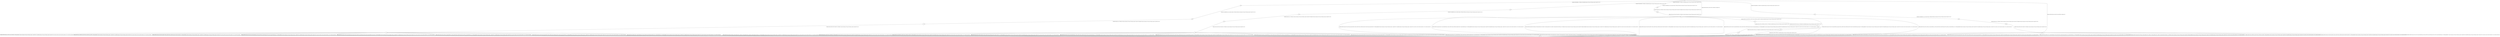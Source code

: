 digraph G {
  0 [shape=circle, ];
  1 [shape=circle, ];
  8 [shape=circle, ];
  9 [shape=circle, ];
  16 [shape=circle, ];
  18 [shape=circle, ];
  21 [shape=circle, ];
  48 [shape=circle, ];
  49 [shape=circle, ];
  56 [shape=circle, ];
  81 [shape=circle, ];
  175 [shape=circle, ];
  176 [shape=circle, ];
  177 [shape=circle, ];
  309 [shape=circle, ];
  310 [shape=circle, ];
  370 [shape=circle, ];
  523 [shape=circle, ];
  524 [shape=circle, ];
  2092 [shape=circle, ];
  2098 [shape=circle, ];
  2579 [shape=circle, ];
  
  
  0 -> 8 [label="((IAttacker(CTimerEnable 4))(((OTime((k 15)(gie false)(umem_val 0)(reg_val 0)(timerA_counter 0)(mode UM))))()8))",
          ];
  0 -> 9 [label="((IAttacker(CTimerEnable 1))(((OTime((k 15)(gie false)(umem_val 0)(reg_val 0)(timerA_counter 0)(mode UM))))()8))",
          ];
  0 -> 16 [label="((IAttacker(CTimerEnable 3))(((OTime((k 16)(gie false)(umem_val 0)(reg_val 0)(timerA_counter 0)(mode UM))))()8))",
           ];
  0 -> 18 [label="((IAttacker(CTimerEnable 2))(((OTime((k 15)(gie false)(umem_val 0)(reg_val 0)(timerA_counter 0)(mode UM))))()8))",
           ];
  8 -> 48 [label="((IAttacker(CCreateEncl(enc_s enc_e data_s data_e)))(((OTime((k 648)(gie true)(umem_val 0)(reg_val 0)(timerA_counter 0)(mode UM))))()18))",
           ];
  9 -> 49 [label="((IAttacker(CCreateEncl(enc_s enc_e data_s data_e)))(((OTime((k 648)(gie true)(umem_val 0)(reg_val 0)(timerA_counter 0)(mode UM))))()18))",
           ];
  16 -> 56 [label="((IAttacker(CCreateEncl(enc_s enc_e data_s data_e)))(((OTime((k 648)(gie true)(umem_val 0)(reg_val 0)(timerA_counter 0)(mode UM))))()18))",
            ];
  18 -> 21 [label="((IAttacker(CCreateEncl(enc_s enc_e data_s data_e)))(((OTime((k 648)(gie true)(umem_val 0)(reg_val 0)(timerA_counter 0)(mode UM))))()18))",
            ];
  21 -> 81 [label="((IAttacker(CJmpIn enc_s))(((OTime((k 18)(gie true)(umem_val 0)(reg_val 0)(timerA_counter 0)(mode UM)))(OJmpIn((k 3)(gie true)(umem_val 0)(reg_val 0)(timerA_counter 2)(mode PM))))()23))",
            ];
  48 -> 309 [label="((IAttacker(CJmpIn enc_s))(((OTime((k 18)(gie true)(umem_val 0)(reg_val 0)(timerA_counter 0)(mode UM)))(OJmpIn((k 3)(gie true)(umem_val 0)(reg_val 0)(timerA_counter 2)(mode PM))))()23))",
             ];
  49 -> 175 [label="((IAttacker(CJmpIn enc_s))(((OTime((k 18)(gie true)(umem_val 0)(reg_val 0)(timerA_counter 0)(mode UM)))(OJmpIn((k 3)(gie true)(umem_val 0)(reg_val 0)(timerA_counter 2)(mode PM))))()23))",
             ];
  56 -> 523 [label="((IAttacker(CJmpIn enc_s))(((OTime((k 18)(gie true)(umem_val 0)(reg_val 0)(timerA_counter 0)(mode UM)))(OJmpIn((k 3)(gie true)(umem_val 0)(reg_val 0)(timerA_counter 2)(mode PM))))()23))",
             ];
  81 -> 177 [label="((IEnclave(CInst(I_CMP(S_IMM 0)(D_R(R 4)))))(((OTime((k 1)(gie true)(umem_val 0)(reg_val 0)(timerA_counter 3)(mode PM))))()24))",
             ];
  175 -> 176 [label="((IEnclave(CInst(I_CMP(S_IMM 0)(D_R(R 4)))))(((OTime((k 1)(gie true)(umem_val 0)(reg_val 0)(timerA_counter 3)(mode PM))))()24))",
              ];
  176 -> 1 [label="((IEnclave(CIfZ(((CInst I_DINT)(CInst I_NOP))((CInst I_NOP)(CInst I_DINT)))))(((OTime_Handle((k 2)(gie true)(umem_val 0)(reg_val 0)(timerA_counter 1)(mode PM))((k 7)(gie false)(umem_val 0)(reg_val 0)(timerA_counter 0)(mode UM))))((S_2 E_2)(S_3 E_3)(S_4 E_4)(S_5 E_5)(S_6 E_6)(S_7 E_7)(S_8 E_8)(S_9 E_9))26))",
            ];
  176 -> 1 [label="((IEnclave(CIfZ(((CInst(I_MOV(S_R(R 5))(D_R(R 5))))(CInst I_NOP))((CInst I_NOP)(CInst(I_MOV(S_R(R 5))(D_R(R 5))))))))(((OTime_Handle((k 2)(gie true)(umem_val 0)(reg_val 0)(timerA_counter 1)(mode PM))((k 7)(gie false)(umem_val 0)(reg_val 0)(timerA_counter 0)(mode UM))))((S_2 E_2)(S_3 E_3)(S_4 E_4)(S_5 E_5)(S_6 E_6)(S_7 E_7)(S_8 E_8)(S_9 E_9))26))",
            ];
  176 -> 1 [label="((IEnclave(CIfZ(((CInst(I_MOV(S_IMM 42)(D_AMP_MEM data_s)))(CInst I_NOP))((CInst I_NOP)(CInst(I_MOV(S_IMM 42)(D_AMP_MEM data_s)))))))(((OTime_Handle((k 2)(gie true)(umem_val 0)(reg_val 0)(timerA_counter 1)(mode PM))((k 7)(gie false)(umem_val 0)(reg_val 0)(timerA_counter 0)(mode UM))))((S_2 E_2)(S_3 E_3)(S_4 E_4)(S_5 E_5)(S_6 E_6)(S_7 E_7)(S_8 E_8)(S_9 E_9))26))",
            ];
  176 -> 1 [label="((IEnclave(CIfZ(((CInst(I_MOV(S_IMM 42)(D_AMP_MEM unprot_mem)))(CInst I_NOP))((CInst I_NOP)(CInst(I_MOV(S_IMM 42)(D_AMP_MEM unprot_mem)))))))(((OTime_Handle((k 2)(gie true)(umem_val 0)(reg_val 0)(timerA_counter 1)(mode PM))((k 7)(gie false)(umem_val 0)(reg_val 0)(timerA_counter 0)(mode UM))))((S_2 E_2)(S_3 E_3)(S_4 E_4)(S_5 E_5)(S_6 E_6)(S_7 E_7)(S_8 E_8)(S_9 E_9))26))",
            ];
  176 -> 1 [label="((IEnclave(CIfZ(((CInst(I_MOV(S_AMP enc_s)(D_AMP_MEM enc_s)))(CInst I_NOP))((CInst I_NOP)(CInst(I_MOV(S_AMP enc_s)(D_AMP_MEM enc_s)))))))(((OTime_Handle((k 2)(gie true)(umem_val 0)(reg_val 0)(timerA_counter 1)(mode PM))((k 7)(gie false)(umem_val 0)(reg_val 0)(timerA_counter 0)(mode UM))))((S_2 E_2)(S_3 E_3)(S_4 E_4)(S_5 E_5)(S_6 E_6)(S_7 E_7)(S_8 E_8)(S_9 E_9))26))",
            ];
  176 -> 1 [label="((IEnclave(CIfZ(((CInst(I_MOV(S_AMP unprot_mem)(D_R(R 8))))(CInst I_NOP))((CInst I_NOP)(CInst(I_MOV(S_AMP unprot_mem)(D_R(R 8))))))))(((OTime_Handle((k 2)(gie true)(umem_val 0)(reg_val 0)(timerA_counter 1)(mode PM))((k 7)(gie false)(umem_val 0)(reg_val 0)(timerA_counter 0)(mode UM))))((S_2 E_2)(S_3 E_3)(S_4 E_4)(S_5 E_5)(S_6 E_6)(S_7 E_7)(S_8 E_8)(S_9 E_9))26))",
            ];
  176 -> 1 [label="((IEnclave(CIfZ(((CInst(I_ADD(S_IMM 1)(D_AMP_MEM data_s)))(CInst I_NOP))((CInst I_NOP)(CInst(I_ADD(S_IMM 1)(D_AMP_MEM data_s)))))))(((OTime_Handle((k 2)(gie true)(umem_val 0)(reg_val 0)(timerA_counter 1)(mode PM))((k 7)(gie false)(umem_val 0)(reg_val 0)(timerA_counter 0)(mode UM))))((S_2 E_2)(S_3 E_3)(S_4 E_4)(S_5 E_5)(S_6 E_6)(S_7 E_7)(S_8 E_8)(S_9 E_9))26))",
            ];
  176 -> 1 [label="((IEnclave(CIfZ(((CInst(I_JMP(S_IMM data_s)))(CInst(I_ADD(S_IMM 1)(D_R(R 4)))))((CInst(I_ADD(S_IMM 1)(D_R(R 4))))(CInst(I_JMP(S_IMM data_s)))))))(((OTime_Handle((k 2)(gie true)(umem_val 0)(reg_val 0)(timerA_counter 1)(mode PM))((k 7)(gie false)(umem_val 0)(reg_val 0)(timerA_counter 0)(mode UM))))((S_2 E_2)(S_3 E_3)(S_4 E_4)(S_5 E_5)(S_6 E_6)(S_7 E_7)(S_8 E_8)(S_9 E_9))26))",
            ];
  176 -> 1 [label="((IEnclave(CIfZ((CRst(CInst I_NOP))((CInst I_NOP)CRst))))(((OTime_Handle((k 2)(gie true)(umem_val 0)(reg_val 0)(timerA_counter 1)(mode PM))((k 7)(gie false)(umem_val 0)(reg_val 0)(timerA_counter 0)(mode UM))))((S_2 E_2)(S_3 E_3)(S_4 E_4)(S_5 E_5)(S_6 E_6)(S_7 E_7)(S_8 E_8)(S_9 E_9))26))",
            ];
  177 -> 1 [label="((IEnclave(CIfZ(((CInst I_DINT)(CInst I_NOP))((CInst I_NOP)(CInst I_DINT)))))(((OTime_Handle((k 2)(gie true)(umem_val 0)(reg_val 0)(timerA_counter 0)(mode PM))((k 8)(gie false)(umem_val 0)(reg_val 0)(timerA_counter 3)(mode UM))))((S_2 E_2)(S_3 E_3)(S_4 E_4)(S_5 E_5)(S_6 E_6)(S_7 E_7)(S_8 E_8)(S_9 E_9))26))",
            ];
  177 -> 1 [label="((IEnclave(CIfZ(((CInst(I_MOV(S_R(R 5))(D_R(R 5))))(CInst I_NOP))((CInst I_NOP)(CInst(I_MOV(S_R(R 5))(D_R(R 5))))))))(((OTime_Handle((k 2)(gie true)(umem_val 0)(reg_val 0)(timerA_counter 0)(mode PM))((k 8)(gie false)(umem_val 0)(reg_val 0)(timerA_counter 3)(mode UM))))((S_2 E_2)(S_3 E_3)(S_4 E_4)(S_5 E_5)(S_6 E_6)(S_7 E_7)(S_8 E_8)(S_9 E_9))26))",
            ];
  177 -> 1 [label="((IEnclave(CIfZ(((CInst(I_MOV(S_IMM 42)(D_AMP_MEM data_s)))(CInst I_NOP))((CInst I_NOP)(CInst(I_MOV(S_IMM 42)(D_AMP_MEM data_s)))))))(((OTime_Handle((k 2)(gie true)(umem_val 0)(reg_val 0)(timerA_counter 0)(mode PM))((k 8)(gie false)(umem_val 0)(reg_val 0)(timerA_counter 3)(mode UM))))((S_2 E_2)(S_3 E_3)(S_4 E_4)(S_5 E_5)(S_6 E_6)(S_7 E_7)(S_8 E_8)(S_9 E_9))26))",
            ];
  177 -> 1 [label="((IEnclave(CIfZ(((CInst(I_MOV(S_IMM 42)(D_AMP_MEM unprot_mem)))(CInst I_NOP))((CInst I_NOP)(CInst(I_MOV(S_IMM 42)(D_AMP_MEM unprot_mem)))))))(((OTime_Handle((k 2)(gie true)(umem_val 0)(reg_val 0)(timerA_counter 0)(mode PM))((k 8)(gie false)(umem_val 0)(reg_val 0)(timerA_counter 3)(mode UM))))((S_2 E_2)(S_3 E_3)(S_4 E_4)(S_5 E_5)(S_6 E_6)(S_7 E_7)(S_8 E_8)(S_9 E_9))26))",
            ];
  177 -> 1 [label="((IEnclave(CIfZ(((CInst(I_MOV(S_AMP enc_s)(D_AMP_MEM enc_s)))(CInst I_NOP))((CInst I_NOP)(CInst(I_MOV(S_AMP enc_s)(D_AMP_MEM enc_s)))))))(((OTime_Handle((k 2)(gie true)(umem_val 0)(reg_val 0)(timerA_counter 0)(mode PM))((k 8)(gie false)(umem_val 0)(reg_val 0)(timerA_counter 3)(mode UM))))((S_2 E_2)(S_3 E_3)(S_4 E_4)(S_5 E_5)(S_6 E_6)(S_7 E_7)(S_8 E_8)(S_9 E_9))26))",
            ];
  177 -> 1 [label="((IEnclave(CIfZ(((CInst(I_MOV(S_AMP unprot_mem)(D_R(R 8))))(CInst I_NOP))((CInst I_NOP)(CInst(I_MOV(S_AMP unprot_mem)(D_R(R 8))))))))(((OTime_Handle((k 2)(gie true)(umem_val 0)(reg_val 0)(timerA_counter 0)(mode PM))((k 8)(gie false)(umem_val 0)(reg_val 0)(timerA_counter 3)(mode UM))))((S_2 E_2)(S_3 E_3)(S_4 E_4)(S_5 E_5)(S_6 E_6)(S_7 E_7)(S_8 E_8)(S_9 E_9))26))",
            ];
  177 -> 1 [label="((IEnclave(CIfZ(((CInst(I_ADD(S_IMM 1)(D_AMP_MEM data_s)))(CInst I_NOP))((CInst I_NOP)(CInst(I_ADD(S_IMM 1)(D_AMP_MEM data_s)))))))(((OTime_Handle((k 2)(gie true)(umem_val 0)(reg_val 0)(timerA_counter 0)(mode PM))((k 8)(gie false)(umem_val 0)(reg_val 0)(timerA_counter 3)(mode UM))))((S_2 E_2)(S_3 E_3)(S_4 E_4)(S_5 E_5)(S_6 E_6)(S_7 E_7)(S_8 E_8)(S_9 E_9))26))",
            ];
  177 -> 1 [label="((IEnclave(CIfZ(((CInst(I_JMP(S_IMM data_s)))(CInst(I_ADD(S_IMM 1)(D_R(R 4)))))((CInst(I_ADD(S_IMM 1)(D_R(R 4))))(CInst(I_JMP(S_IMM data_s)))))))(((OTime_Handle((k 2)(gie true)(umem_val 0)(reg_val 0)(timerA_counter 0)(mode PM))((k 8)(gie false)(umem_val 0)(reg_val 0)(timerA_counter 3)(mode UM))))((S_2 E_2)(S_3 E_3)(S_4 E_4)(S_5 E_5)(S_6 E_6)(S_7 E_7)(S_8 E_8)(S_9 E_9))26))",
            ];
  177 -> 1 [label="((IEnclave(CIfZ((CRst(CInst I_NOP))((CInst I_NOP)CRst))))(((OTime_Handle((k 2)(gie true)(umem_val 0)(reg_val 0)(timerA_counter 0)(mode PM))((k 8)(gie false)(umem_val 0)(reg_val 0)(timerA_counter 3)(mode UM))))((S_2 E_2)(S_3 E_3)(S_4 E_4)(S_5 E_5)(S_6 E_6)(S_7 E_7)(S_8 E_8)(S_9 E_9))26))",
            ];
  309 -> 310 [label="((IEnclave(CInst(I_CMP(S_IMM 0)(D_R(R 4)))))(((OTime((k 1)(gie true)(umem_val 0)(reg_val 0)(timerA_counter 3)(mode PM))))()24))",
              ];
  310 -> 0 [label="((IEnclave(CIfZ((CRst(CInst I_NOP))((CInst I_NOP)CRst))))((OReset)()24))",
            ];
  310 -> 1 [label="((IEnclave(CIfZ(((CInst(I_MOV(S_R(R 5))(D_R(R 5))))(CInst I_NOP))((CInst I_NOP)(CInst(I_MOV(S_R(R 5))(D_R(R 5))))))))(((OTime_Handle((k 4)(gie true)(umem_val 0)(reg_val 0)(timerA_counter 0)(mode PM))((k 8)(gie false)(umem_val 0)(reg_val 0)(timerA_counter 1)(mode UM))))((S_4 E_4)(S_5 E_5)(S_6 E_6)(S_7 E_7)(S_8 E_8)(S_9 E_9))28))",
            ];
  310 -> 1 [label="((IEnclave(CIfZ(((CInst(I_MOV(S_IMM 42)(D_AMP_MEM data_s)))(CInst I_NOP))((CInst I_NOP)(CInst(I_MOV(S_IMM 42)(D_AMP_MEM data_s)))))))(((OTime_Handle((k 7)(gie true)(umem_val 0)(reg_val 0)(timerA_counter 3)(mode PM))((k 5)(gie false)(umem_val 0)(reg_val 0)(timerA_counter 1)(mode UM))))((S_3 E_3)(S_4 E_4)(S_5 E_5)(S_6 E_6)(S_7 E_7)(S_8 E_8)(S_9 E_9))27))",
            ];
  310 -> 1 [label="((IEnclave(CIfZ(((CInst(I_MOV(S_IMM 42)(D_AMP_MEM unprot_mem)))(CInst I_NOP))((CInst I_NOP)(CInst(I_MOV(S_IMM 42)(D_AMP_MEM unprot_mem)))))))(((OTime_Handle((k 7)(gie true)(umem_val 0)(reg_val 0)(timerA_counter 3)(mode PM))((k 5)(gie false)(umem_val 42)(reg_val 0)(timerA_counter 1)(mode UM))))((S_3 E_3)(S_4 E_4)(S_5 E_5)(S_6 E_6)(S_7 E_7)(S_8 E_8)(S_9 E_9))27))",
            ];
  310 -> 1 [label="((IEnclave(CIfZ(((CInst(I_MOV(S_AMP enc_s)(D_AMP_MEM enc_s)))(CInst I_NOP))((CInst I_NOP)(CInst(I_MOV(S_AMP enc_s)(D_AMP_MEM enc_s)))))))(((OTime_Handle((k 9)(gie true)(umem_val 0)(reg_val 0)(timerA_counter 5)(mode PM))((k 3)(gie false)(umem_val 0)(reg_val 0)(timerA_counter 1)(mode UM))))((S_3 E_3)(S_4 E_4)(S_5 E_5)(S_6 E_6)(S_7 E_7)(S_8 E_8)(S_9 E_9))27))",
            ];
  310 -> 1 [label="((IEnclave(CIfZ(((CInst(I_MOV(S_AMP unprot_mem)(D_R(R 8))))(CInst I_NOP))((CInst I_NOP)(CInst(I_MOV(S_AMP unprot_mem)(D_R(R 8))))))))(((OTime_Handle((k 5)(gie true)(umem_val 0)(reg_val 0)(timerA_counter 1)(mode PM))((k 7)(gie false)(umem_val 0)(reg_val 0)(timerA_counter 1)(mode UM))))((S_3 E_3)(S_4 E_4)(S_5 E_5)(S_6 E_6)(S_7 E_7)(S_8 E_8)(S_9 E_9))27))",
            ];
  310 -> 1 [label="((IEnclave(CIfZ(((CInst(I_ADD(S_IMM 1)(D_AMP_MEM data_s)))(CInst I_NOP))((CInst I_NOP)(CInst(I_ADD(S_IMM 1)(D_AMP_MEM data_s)))))))(((OTime_Handle((k 6)(gie true)(umem_val 0)(reg_val 0)(timerA_counter 2)(mode PM))((k 6)(gie false)(umem_val 0)(reg_val 0)(timerA_counter 1)(mode UM))))((S_3 E_3)(S_4 E_4)(S_5 E_5)(S_6 E_6)(S_7 E_7)(S_8 E_8)(S_9 E_9))27))",
            ];
  310 -> 1 [label="((IEnclave(CIfZ(((CInst(I_JMP(S_IMM data_s)))(CInst(I_ADD(S_IMM 1)(D_R(R 4)))))((CInst(I_ADD(S_IMM 1)(D_R(R 4))))(CInst(I_JMP(S_IMM data_s)))))))(((OTime((k 2)(gie true)(umem_val 0)(reg_val 0)(timerA_counter 5)(mode PM)))(OJmpOut_Handle((k 3)(gie true)(umem_val 0)(reg_val 0)(timerA_counter 1)(mode UM))((k 7)(gie false)(umem_val 0)(reg_val 0)(timerA_counter 1)(mode UM))))((S_3 E_3)(S_4 E_4)(S_5 E_5)(S_6 E_6)(S_7 E_7)(S_8 E_8)(S_9 E_9))27))",
            ];
  310 -> 370 [label="((IEnclave(CIfZ(((CInst I_DINT)(CInst I_NOP))((CInst I_NOP)(CInst I_DINT)))))(((OTime((k 6)(gie false)(umem_val 0)(reg_val 0)(timerA_counter 2)(mode PM))))()28))",
              ];
  370 -> 2092 [label="((IEnclave(CInst(I_JMP(S_IMM enc_e))))(((OJmpOut((k 3)(gie false)(umem_val 0)(reg_val 0)(timerA_counter 5)(mode UM))))()29))",
               ];
  370 -> 2098 [label="((IEnclave(CInst(I_MOV(S_AMP data_s)(D_R(R 4)))))(((OTime((k 3)(gie false)(umem_val 0)(reg_val 0)(timerA_counter 5)(mode PM))))()29))",
               ];
  523 -> 524 [label="((IEnclave(CInst(I_CMP(S_IMM 0)(D_R(R 4)))))(((OTime((k 1)(gie true)(umem_val 0)(reg_val 0)(timerA_counter 3)(mode PM))))()24))",
              ];
  524 -> 0 [label="((IEnclave(CIfZ((CRst(CInst I_NOP))((CInst I_NOP)CRst))))((OReset)()24))",
            ];
  524 -> 1 [label="((IEnclave(CIfZ(((CInst I_DINT)(CInst I_NOP))((CInst I_NOP)(CInst I_DINT)))))(((OTime_Handle((k 3)(gie true)(umem_val 0)(reg_val 0)(timerA_counter 0)(mode PM))((k 8)(gie false)(umem_val 0)(reg_val 0)(timerA_counter 2)(mode UM))))((S_3 E_3)(S_4 E_4)(S_5 E_5)(S_6 E_6)(S_7 E_7)(S_8 E_8)(S_9 E_9))27))",
            ];
  524 -> 1 [label="((IEnclave(CIfZ(((CInst(I_MOV(S_R(R 5))(D_R(R 5))))(CInst I_NOP))((CInst I_NOP)(CInst(I_MOV(S_R(R 5))(D_R(R 5))))))))(((OTime_Handle((k 3)(gie true)(umem_val 0)(reg_val 0)(timerA_counter 0)(mode PM))((k 8)(gie false)(umem_val 0)(reg_val 0)(timerA_counter 2)(mode UM))))((S_3 E_3)(S_4 E_4)(S_5 E_5)(S_6 E_6)(S_7 E_7)(S_8 E_8)(S_9 E_9))27))",
            ];
  524 -> 1 [label="((IEnclave(CIfZ(((CInst(I_MOV(S_IMM 42)(D_AMP_MEM data_s)))(CInst I_NOP))((CInst I_NOP)(CInst(I_MOV(S_IMM 42)(D_AMP_MEM data_s)))))))(((OTime_Handle((k 7)(gie true)(umem_val 0)(reg_val 0)(timerA_counter 4)(mode PM))((k 4)(gie false)(umem_val 0)(reg_val 0)(timerA_counter 2)(mode UM))))((S_3 E_3)(S_4 E_4)(S_5 E_5)(S_6 E_6)(S_7 E_7)(S_8 E_8)(S_9 E_9))27))",
            ];
  524 -> 1 [label="((IEnclave(CIfZ(((CInst(I_MOV(S_IMM 42)(D_AMP_MEM unprot_mem)))(CInst I_NOP))((CInst I_NOP)(CInst(I_MOV(S_IMM 42)(D_AMP_MEM unprot_mem)))))))(((OTime_Handle((k 7)(gie true)(umem_val 0)(reg_val 0)(timerA_counter 4)(mode PM))((k 4)(gie false)(umem_val 42)(reg_val 0)(timerA_counter 2)(mode UM))))((S_3 E_3)(S_4 E_4)(S_5 E_5)(S_6 E_6)(S_7 E_7)(S_8 E_8)(S_9 E_9))27))",
            ];
  524 -> 1 [label="((IEnclave(CIfZ(((CInst(I_MOV(S_AMP enc_s)(D_AMP_MEM enc_s)))(CInst I_NOP))((CInst I_NOP)(CInst(I_MOV(S_AMP enc_s)(D_AMP_MEM enc_s)))))))(((OTime_Handle((k 9)(gie true)(umem_val 0)(reg_val 0)(timerA_counter 0)(mode PM))((k 10)(gie false)(umem_val 0)(reg_val 0)(timerA_counter 4)(mode UM))))((S_3 E_3)(S_4 E_4)(S_5 E_5)(S_6 E_6)(S_7 E_7)(S_8 E_8)(S_9 E_9))27))",
            ];
  524 -> 1 [label="((IEnclave(CIfZ(((CInst(I_MOV(S_AMP unprot_mem)(D_R(R 8))))(CInst I_NOP))((CInst I_NOP)(CInst(I_MOV(S_AMP unprot_mem)(D_R(R 8))))))))(((OTime_Handle((k 5)(gie true)(umem_val 0)(reg_val 0)(timerA_counter 2)(mode PM))((k 6)(gie false)(umem_val 0)(reg_val 0)(timerA_counter 2)(mode UM))))((S_3 E_3)(S_4 E_4)(S_5 E_5)(S_6 E_6)(S_7 E_7)(S_8 E_8)(S_9 E_9))27))",
            ];
  524 -> 1 [label="((IEnclave(CIfZ(((CInst(I_ADD(S_IMM 1)(D_AMP_MEM data_s)))(CInst I_NOP))((CInst I_NOP)(CInst(I_ADD(S_IMM 1)(D_AMP_MEM data_s)))))))(((OTime_Handle((k 6)(gie true)(umem_val 0)(reg_val 0)(timerA_counter 3)(mode PM))((k 5)(gie false)(umem_val 0)(reg_val 0)(timerA_counter 2)(mode UM))))((S_3 E_3)(S_4 E_4)(S_5 E_5)(S_6 E_6)(S_7 E_7)(S_8 E_8)(S_9 E_9))27))",
            ];
  524 -> 1 [label="((IEnclave(CIfZ(((CInst(I_JMP(S_IMM data_s)))(CInst(I_ADD(S_IMM 1)(D_R(R 4)))))((CInst(I_ADD(S_IMM 1)(D_R(R 4))))(CInst(I_JMP(S_IMM data_s)))))))(((OTime((k 2)(gie true)(umem_val 0)(reg_val 0)(timerA_counter 5)(mode PM)))(OJmpOut_Handle((k 3)(gie true)(umem_val 0)(reg_val 0)(timerA_counter 2)(mode UM))((k 6)(gie false)(umem_val 0)(reg_val 0)(timerA_counter 2)(mode UM))))((S_3 E_3)(S_4 E_4)(S_5 E_5)(S_6 E_6)(S_7 E_7)(S_8 E_8)(S_9 E_9))27))",
            ];
  2092 -> 1 [label="((IAttacker(CInst I_NOP))(((OTime((k 1)(gie false)(umem_val 0)(reg_val 0)(timerA_counter 4)(mode UM))))()32))",
             ];
  2098 -> 2579 [label="((IEnclave(CInst(I_JMP(S_IMM enc_e))))(((OJmpOut((k 3)(gie false)(umem_val 0)(reg_val 0)(timerA_counter 1)(mode UM))))()30))",
                ];
  2579 -> 1 [label="((IAttacker(CInst I_NOP))(((OTime((k 1)(gie false)(umem_val 0)(reg_val 0)(timerA_counter 0)(mode UM))))()33))",
             ];
  
  }